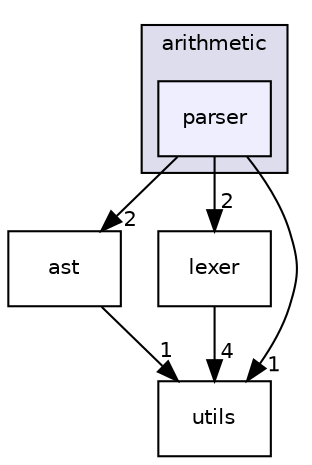 digraph "src/expansion/arithmetic/parser" {
  compound=true
  node [ fontsize="10", fontname="Helvetica"];
  edge [ labelfontsize="10", labelfontname="Helvetica"];
  subgraph clusterdir_010f9079cfede3b8c653da20827fe8bb {
    graph [ bgcolor="#ddddee", pencolor="black", label="arithmetic" fontname="Helvetica", fontsize="10", URL="dir_010f9079cfede3b8c653da20827fe8bb.html"]
  dir_808070627dfb607fe81f6079ba5760e1 [shape=box, label="parser", style="filled", fillcolor="#eeeeff", pencolor="black", URL="dir_808070627dfb607fe81f6079ba5760e1.html"];
  }
  dir_0546505e63c2cc238cbe1b7ea2e4842e [shape=box label="ast" URL="dir_0546505e63c2cc238cbe1b7ea2e4842e.html"];
  dir_393da878f52a9c58058e1af98d1f9524 [shape=box label="lexer" URL="dir_393da878f52a9c58058e1af98d1f9524.html"];
  dir_313caf1132e152dd9b58bea13a4052ca [shape=box label="utils" URL="dir_313caf1132e152dd9b58bea13a4052ca.html"];
  dir_0546505e63c2cc238cbe1b7ea2e4842e->dir_313caf1132e152dd9b58bea13a4052ca [headlabel="1", labeldistance=1.5 headhref="dir_000009_000017.html"];
  dir_393da878f52a9c58058e1af98d1f9524->dir_313caf1132e152dd9b58bea13a4052ca [headlabel="4", labeldistance=1.5 headhref="dir_000011_000017.html"];
  dir_808070627dfb607fe81f6079ba5760e1->dir_0546505e63c2cc238cbe1b7ea2e4842e [headlabel="2", labeldistance=1.5 headhref="dir_000012_000009.html"];
  dir_808070627dfb607fe81f6079ba5760e1->dir_393da878f52a9c58058e1af98d1f9524 [headlabel="2", labeldistance=1.5 headhref="dir_000012_000011.html"];
  dir_808070627dfb607fe81f6079ba5760e1->dir_313caf1132e152dd9b58bea13a4052ca [headlabel="1", labeldistance=1.5 headhref="dir_000012_000017.html"];
}
